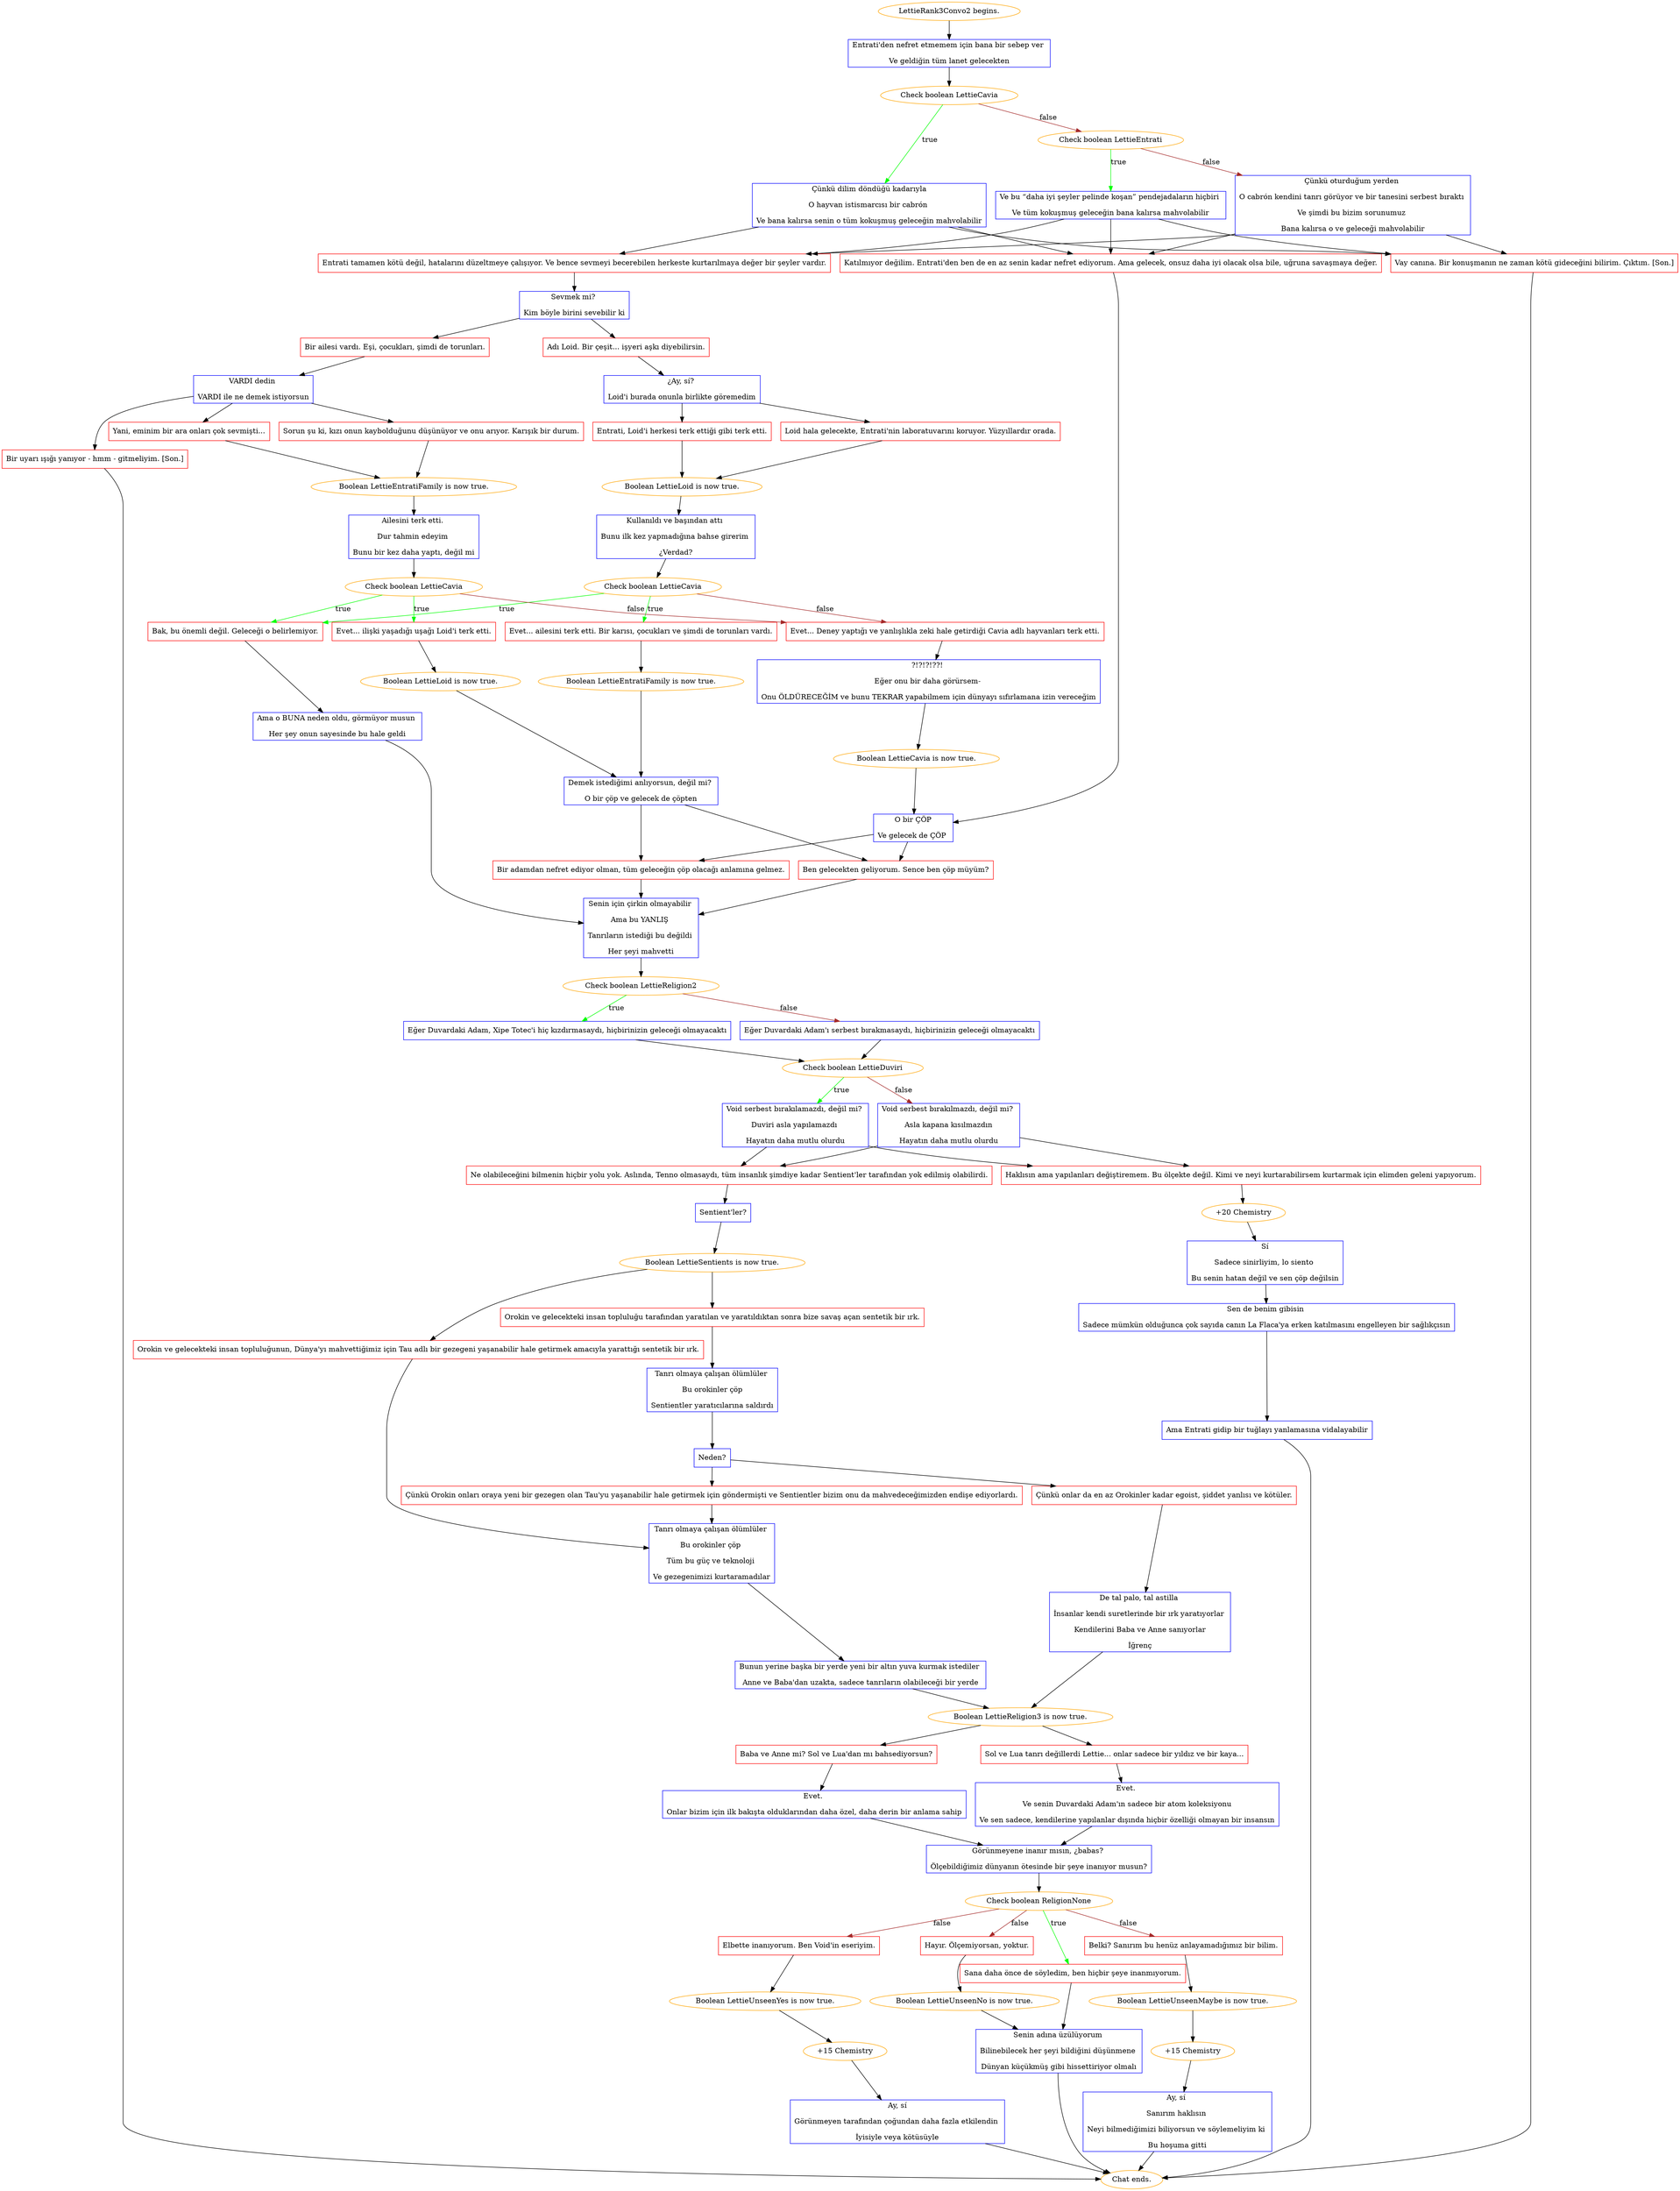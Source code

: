 digraph {
	"LettieRank3Convo2 begins." [color=orange];
		"LettieRank3Convo2 begins." -> j3034381512;
	j3034381512 [label="Entrati'den nefret etmemem için bana bir sebep ver 
Ve geldiğin tüm lanet gelecekten",shape=box,color=blue];
		j3034381512 -> j988327984;
	j988327984 [label="Check boolean LettieCavia",color=orange];
		j988327984 -> j2481041077 [label=true,color=green];
		j988327984 -> j101638081 [label=false,color=brown];
	j2481041077 [label="Çünkü dilim döndüğü kadarıyla
O hayvan istismarcısı bir cabrón 
Ve bana kalırsa senin o tüm kokuşmuş geleceğin mahvolabilir",shape=box,color=blue];
		j2481041077 -> j940859984;
		j2481041077 -> j4194217640;
		j2481041077 -> j2918847220;
	j101638081 [label="Check boolean LettieEntrati",color=orange];
		j101638081 -> j3701620320 [label=true,color=green];
		j101638081 -> j1013710507 [label=false,color=brown];
	j940859984 [label="Katılmıyor değilim. Entrati'den ben de en az senin kadar nefret ediyorum. Ama gelecek, onsuz daha iyi olacak olsa bile, uğruna savaşmaya değer.",shape=box,color=red];
		j940859984 -> j800017715;
	j4194217640 [label="Entrati tamamen kötü değil, hatalarını düzeltmeye çalışıyor. Ve bence sevmeyi becerebilen herkeste kurtarılmaya değer bir şeyler vardır.",shape=box,color=red];
		j4194217640 -> j1105348922;
	j2918847220 [label="Vay canına. Bir konuşmanın ne zaman kötü gideceğini bilirim. Çıktım. [Son.]",shape=box,color=red];
		j2918847220 -> "Chat ends.";
	j3701620320 [label="Ve bu “daha iyi şeyler pelinde koşan” pendejadaların hiçbiri 
Ve tüm kokuşmuş geleceğin bana kalırsa mahvolabilir",shape=box,color=blue];
		j3701620320 -> j940859984;
		j3701620320 -> j4194217640;
		j3701620320 -> j2918847220;
	j1013710507 [label="Çünkü oturduğum yerden 
O cabrón kendini tanrı görüyor ve bir tanesini serbest bıraktı 
Ve şimdi bu bizim sorunumuz 
Bana kalırsa o ve geleceği mahvolabilir",shape=box,color=blue];
		j1013710507 -> j940859984;
		j1013710507 -> j4194217640;
		j1013710507 -> j2918847220;
	j800017715 [label="O bir ÇÖP
Ve gelecek de ÇÖP ",shape=box,color=blue];
		j800017715 -> j2197190139;
		j800017715 -> j3038448612;
	j1105348922 [label="Sevmek mi? 
Kim böyle birini sevebilir ki",shape=box,color=blue];
		j1105348922 -> j33290402;
		j1105348922 -> j1681541361;
	"Chat ends." [color=orange];
	j2197190139 [label="Ben gelecekten geliyorum. Sence ben çöp müyüm?",shape=box,color=red];
		j2197190139 -> j2142003050;
	j3038448612 [label="Bir adamdan nefret ediyor olman, tüm geleceğin çöp olacağı anlamına gelmez.",shape=box,color=red];
		j3038448612 -> j2142003050;
	j33290402 [label="Adı Loid. Bir çeşit... işyeri aşkı diyebilirsin.",shape=box,color=red];
		j33290402 -> j2873967133;
	j1681541361 [label="Bir ailesi vardı. Eşi, çocukları, şimdi de torunları.",shape=box,color=red];
		j1681541361 -> j1868208514;
	j2142003050 [label="Senin için çirkin olmayabilir 
Ama bu YANLIŞ 
Tanrıların istediği bu değildi 
Her şeyi mahvetti",shape=box,color=blue];
		j2142003050 -> j776436305;
	j2873967133 [label="¿Ay, sí? 
Loid'i burada onunla birlikte göremedim",shape=box,color=blue];
		j2873967133 -> j1061871475;
		j2873967133 -> j781900047;
	j1868208514 [label="VARDI dedin 
VARDI ile ne demek istiyorsun",shape=box,color=blue];
		j1868208514 -> j1642902142;
		j1868208514 -> j2930982237;
		j1868208514 -> j4081576601;
	j776436305 [label="Check boolean LettieReligion2",color=orange];
		j776436305 -> j2206273579 [label=true,color=green];
		j776436305 -> j1461885503 [label=false,color=brown];
	j1061871475 [label="Loid hala gelecekte, Entrati'nin laboratuvarını koruyor. Yüzyıllardır orada.",shape=box,color=red];
		j1061871475 -> j3061002634;
	j781900047 [label="Entrati, Loid'i herkesi terk ettiği gibi terk etti.",shape=box,color=red];
		j781900047 -> j3061002634;
	j1642902142 [label="Sorun şu ki, kızı onun kaybolduğunu düşünüyor ve onu arıyor. Karışık bir durum.",shape=box,color=red];
		j1642902142 -> j2938016146;
	j2930982237 [label="Yani, eminim bir ara onları çok sevmişti...",shape=box,color=red];
		j2930982237 -> j2938016146;
	j4081576601 [label="Bir uyarı ışığı yanıyor - hmm - gitmeliyim. [Son.]",shape=box,color=red];
		j4081576601 -> "Chat ends.";
	j2206273579 [label="Eğer Duvardaki Adam, Xipe Totec'i hiç kızdırmasaydı, hiçbirinizin geleceği olmayacaktı",shape=box,color=blue];
		j2206273579 -> j711900112;
	j1461885503 [label="Eğer Duvardaki Adam'ı serbest bırakmasaydı, hiçbirinizin geleceği olmayacaktı",shape=box,color=blue];
		j1461885503 -> j711900112;
	j3061002634 [label="Boolean LettieLoid is now true.",color=orange];
		j3061002634 -> j1132519393;
	j2938016146 [label="Boolean LettieEntratiFamily is now true.",color=orange];
		j2938016146 -> j4229721692;
	j711900112 [label="Check boolean LettieDuviri",color=orange];
		j711900112 -> j361688307 [label=true,color=green];
		j711900112 -> j3970302315 [label=false,color=brown];
	j1132519393 [label="Kullanıldı ve başından attı 
Bunu ilk kez yapmadığına bahse girerim 
¿Verdad?",shape=box,color=blue];
		j1132519393 -> j4176507548;
	j4229721692 [label="Ailesini terk etti. 
Dur tahmin edeyim 
Bunu bir kez daha yaptı, değil mi",shape=box,color=blue];
		j4229721692 -> j3999534774;
	j361688307 [label="Void serbest bırakılamazdı, değil mi? 
Duviri asla yapılamazdı 
Hayatın daha mutlu olurdu",shape=box,color=blue];
		j361688307 -> j609787874;
		j361688307 -> j128668642;
	j3970302315 [label="Void serbest bırakılmazdı, değil mi? 
Asla kapana kısılmazdın
Hayatın daha mutlu olurdu",shape=box,color=blue];
		j3970302315 -> j609787874;
		j3970302315 -> j128668642;
	j4176507548 [label="Check boolean LettieCavia",color=orange];
		j4176507548 -> j387632730 [label=true,color=green];
		j4176507548 -> j74766638 [label=true,color=green];
		j4176507548 -> j266530692 [label=false,color=brown];
	j3999534774 [label="Check boolean LettieCavia",color=orange];
		j3999534774 -> j74766638 [label=true,color=green];
		j3999534774 -> j2775818902 [label=true,color=green];
		j3999534774 -> j266530692 [label=false,color=brown];
	j609787874 [label="Ne olabileceğini bilmenin hiçbir yolu yok. Aslında, Tenno olmasaydı, tüm insanlık şimdiye kadar Sentient'ler tarafından yok edilmiş olabilirdi.",shape=box,color=red];
		j609787874 -> j4234017274;
	j128668642 [label="Haklısın ama yapılanları değiştiremem. Bu ölçekte değil. Kimi ve neyi kurtarabilirsem kurtarmak için elimden geleni yapıyorum.",shape=box,color=red];
		j128668642 -> j4069278758;
	j387632730 [label="Evet... ailesini terk etti. Bir karısı, çocukları ve şimdi de torunları vardı.",shape=box,color=red];
		j387632730 -> j1778669435;
	j74766638 [label="Bak, bu önemli değil. Geleceği o belirlemiyor.",shape=box,color=red];
		j74766638 -> j2116240370;
	j266530692 [label="Evet... Deney yaptığı ve yanlışlıkla zeki hale getirdiği Cavia adlı hayvanları terk etti.",shape=box,color=red];
		j266530692 -> j2039260873;
	j2775818902 [label="Evet... ilişki yaşadığı uşağı Loid'i terk etti.",shape=box,color=red];
		j2775818902 -> j2876561607;
	j4234017274 [label="Sentient'ler?",shape=box,color=blue];
		j4234017274 -> j4177902638;
	j4069278758 [label="+20 Chemistry",color=orange];
		j4069278758 -> j2299001834;
	j1778669435 [label="Boolean LettieEntratiFamily is now true.",color=orange];
		j1778669435 -> j3594073773;
	j2116240370 [label="Ama o BUNA neden oldu, görmüyor musun 
Her şey onun sayesinde bu hale geldi",shape=box,color=blue];
		j2116240370 -> j2142003050;
	j2039260873 [label="?!?!?!??! 
Eğer onu bir daha görürsem- 
Onu ÖLDÜRECEĞİM ve bunu TEKRAR yapabilmem için dünyayı sıfırlamana izin vereceğim",shape=box,color=blue];
		j2039260873 -> j3006148708;
	j2876561607 [label="Boolean LettieLoid is now true.",color=orange];
		j2876561607 -> j3594073773;
	j4177902638 [label="Boolean LettieSentients is now true.",color=orange];
		j4177902638 -> j370151191;
		j4177902638 -> j3546808356;
	j2299001834 [label="Sí
Sadece sinirliyim, lo siento 
Bu senin hatan değil ve sen çöp değilsin",shape=box,color=blue];
		j2299001834 -> j3404652437;
	j3594073773 [label="Demek istediğimi anlıyorsun, değil mi? 
O bir çöp ve gelecek de çöpten",shape=box,color=blue];
		j3594073773 -> j2197190139;
		j3594073773 -> j3038448612;
	j3006148708 [label="Boolean LettieCavia is now true.",color=orange];
		j3006148708 -> j800017715;
	j370151191 [label="Orokin ve gelecekteki insan topluluğunun, Dünya'yı mahvettiğimiz için Tau adlı bir gezegeni yaşanabilir hale getirmek amacıyla yarattığı sentetik bir ırk.",shape=box,color=red];
		j370151191 -> j13013434;
	j3546808356 [label="Orokin ve gelecekteki insan topluluğu tarafından yaratılan ve yaratıldıktan sonra bize savaş açan sentetik bir ırk.",shape=box,color=red];
		j3546808356 -> j2290793234;
	j3404652437 [label="Sen de benim gibisin 
Sadece mümkün olduğunca çok sayıda canın La Flaca'ya erken katılmasını engelleyen bir sağlıkçısın",shape=box,color=blue];
		j3404652437 -> j1344351757;
	j13013434 [label="Tanrı olmaya çalışan ölümlüler 
Bu orokinler çöp 
Tüm bu güç ve teknoloji 
Ve gezegenimizi kurtaramadılar",shape=box,color=blue];
		j13013434 -> j673185331;
	j2290793234 [label="Tanrı olmaya çalışan ölümlüler 
Bu orokinler çöp
Sentientler yaratıcılarına saldırdı",shape=box,color=blue];
		j2290793234 -> j933304906;
	j1344351757 [label="Ama Entrati gidip bir tuğlayı yanlamasına vidalayabilir",shape=box,color=blue];
		j1344351757 -> "Chat ends.";
	j673185331 [label="Bunun yerine başka bir yerde yeni bir altın yuva kurmak istediler 
Anne ve Baba'dan uzakta, sadece tanrıların olabileceği bir yerde",shape=box,color=blue];
		j673185331 -> j4137157349;
	j933304906 [label="Neden?",shape=box,color=blue];
		j933304906 -> j1825932684;
		j933304906 -> j555642471;
	j4137157349 [label="Boolean LettieReligion3 is now true.",color=orange];
		j4137157349 -> j3201338685;
		j4137157349 -> j2323696044;
	j1825932684 [label="Çünkü Orokin onları oraya yeni bir gezegen olan Tau'yu yaşanabilir hale getirmek için göndermişti ve Sentientler bizim onu da mahvedeceğimizden endişe ediyorlardı.",shape=box,color=red];
		j1825932684 -> j13013434;
	j555642471 [label="Çünkü onlar da en az Orokinler kadar egoist, şiddet yanlısı ve kötüler.",shape=box,color=red];
		j555642471 -> j2609482357;
	j3201338685 [label="Baba ve Anne mi? Sol ve Lua'dan mı bahsediyorsun?",shape=box,color=red];
		j3201338685 -> j776162038;
	j2323696044 [label="Sol ve Lua tanrı değillerdi Lettie... onlar sadece bir yıldız ve bir kaya...",shape=box,color=red];
		j2323696044 -> j1102673476;
	j2609482357 [label="De tal palo, tal astilla 
İnsanlar kendi suretlerinde bir ırk yaratıyorlar 
Kendilerini Baba ve Anne sanıyorlar
İğrenç",shape=box,color=blue];
		j2609482357 -> j4137157349;
	j776162038 [label="Evet. 
Onlar bizim için ilk bakışta olduklarından daha özel, daha derin bir anlama sahip",shape=box,color=blue];
		j776162038 -> j1614215415;
	j1102673476 [label="Evet. 
Ve senin Duvardaki Adam'ın sadece bir atom koleksiyonu
Ve sen sadece, kendilerine yapılanlar dışında hiçbir özelliği olmayan bir insansın",shape=box,color=blue];
		j1102673476 -> j1614215415;
	j1614215415 [label="Görünmeyene inanır mısın, ¿babas? 
Ölçebildiğimiz dünyanın ötesinde bir şeye inanıyor musun?",shape=box,color=blue];
		j1614215415 -> j2234506481;
	j2234506481 [label="Check boolean ReligionNone",color=orange];
		j2234506481 -> j2412918163 [label=true,color=green];
		j2234506481 -> j2911359149 [label=false,color=brown];
		j2234506481 -> j1047599488 [label=false,color=brown];
		j2234506481 -> j3304739310 [label=false,color=brown];
	j2412918163 [label="Sana daha önce de söyledim, ben hiçbir şeye inanmıyorum.",shape=box,color=red];
		j2412918163 -> j3409491743;
	j2911359149 [label="Hayır. Ölçemiyorsan, yoktur.",shape=box,color=red];
		j2911359149 -> j3054392859;
	j1047599488 [label="Belki? Sanırım bu henüz anlayamadığımız bir bilim.",shape=box,color=red];
		j1047599488 -> j2075380409;
	j3304739310 [label="Elbette inanıyorum. Ben Void'in eseriyim.",shape=box,color=red];
		j3304739310 -> j1250438809;
	j3409491743 [label="Senin adına üzülüyorum 
Bilinebilecek her şeyi bildiğini düşünmene 
Dünyan küçükmüş gibi hissettiriyor olmalı",shape=box,color=blue];
		j3409491743 -> "Chat ends.";
	j3054392859 [label="Boolean LettieUnseenNo is now true.",color=orange];
		j3054392859 -> j3409491743;
	j2075380409 [label="Boolean LettieUnseenMaybe is now true.",color=orange];
		j2075380409 -> j3936774183;
	j1250438809 [label="Boolean LettieUnseenYes is now true.",color=orange];
		j1250438809 -> j2650055347;
	j3936774183 [label="+15 Chemistry",color=orange];
		j3936774183 -> j2556326189;
	j2650055347 [label="+15 Chemistry",color=orange];
		j2650055347 -> j359640579;
	j2556326189 [label="Ay, sí 
Sanırım haklısın 
Neyi bilmediğimizi biliyorsun ve söylemeliyim ki 
Bu hoşuma gitti",shape=box,color=blue];
		j2556326189 -> "Chat ends.";
	j359640579 [label="Ay, sí
Görünmeyen tarafından çoğundan daha fazla etkilendin 
İyisiyle veya kötüsüyle",shape=box,color=blue];
		j359640579 -> "Chat ends.";
}